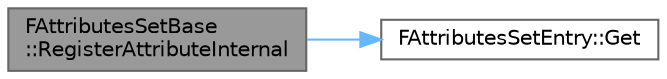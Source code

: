 digraph "FAttributesSetBase::RegisterAttributeInternal"
{
 // INTERACTIVE_SVG=YES
 // LATEX_PDF_SIZE
  bgcolor="transparent";
  edge [fontname=Helvetica,fontsize=10,labelfontname=Helvetica,labelfontsize=10];
  node [fontname=Helvetica,fontsize=10,shape=box,height=0.2,width=0.4];
  rankdir="LR";
  Node1 [id="Node000001",label="FAttributesSetBase\l::RegisterAttributeInternal",height=0.2,width=0.4,color="gray40", fillcolor="grey60", style="filled", fontcolor="black",tooltip="Register a new attribute name with the given type (must be a member of the AttributeTypes tuple)."];
  Node1 -> Node2 [id="edge1_Node000001_Node000002",color="steelblue1",style="solid",tooltip=" "];
  Node2 [id="Node000002",label="FAttributesSetEntry::Get",height=0.2,width=0.4,color="grey40", fillcolor="white", style="filled",URL="$db/dde/classFAttributesSetEntry.html#ad5644ef54b751ed49cf87aeaaafb3b46",tooltip="Transparent access through the TUniquePtr."];
}
